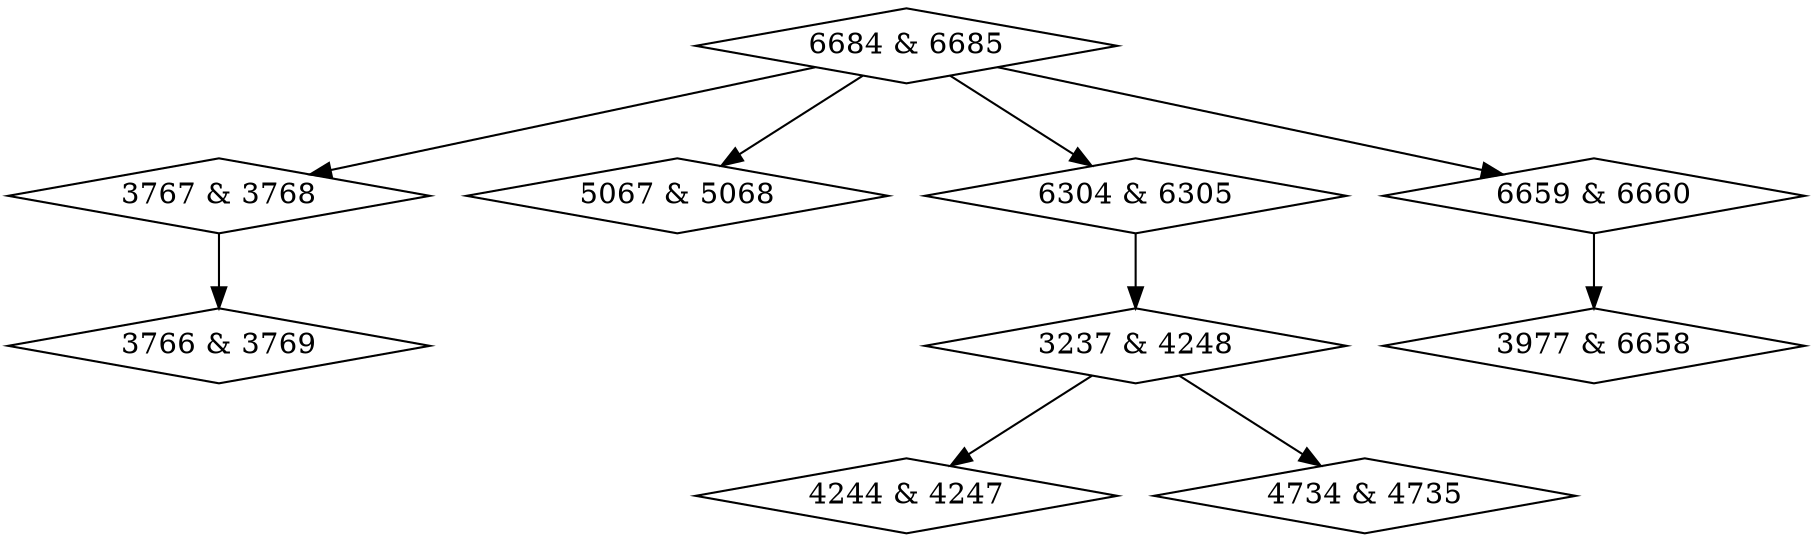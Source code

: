 digraph {
0 [label = "3237 & 4248", shape = diamond];
1 [label = "3766 & 3769", shape = diamond];
2 [label = "3767 & 3768", shape = diamond];
3 [label = "3977 & 6658", shape = diamond];
4 [label = "4244 & 4247", shape = diamond];
5 [label = "4734 & 4735", shape = diamond];
6 [label = "5067 & 5068", shape = diamond];
7 [label = "6304 & 6305", shape = diamond];
8 [label = "6659 & 6660", shape = diamond];
9 [label = "6684 & 6685", shape = diamond];
0->4;
0->5;
2->1;
7->0;
8->3;
9->2;
9->6;
9->7;
9->8;
}

